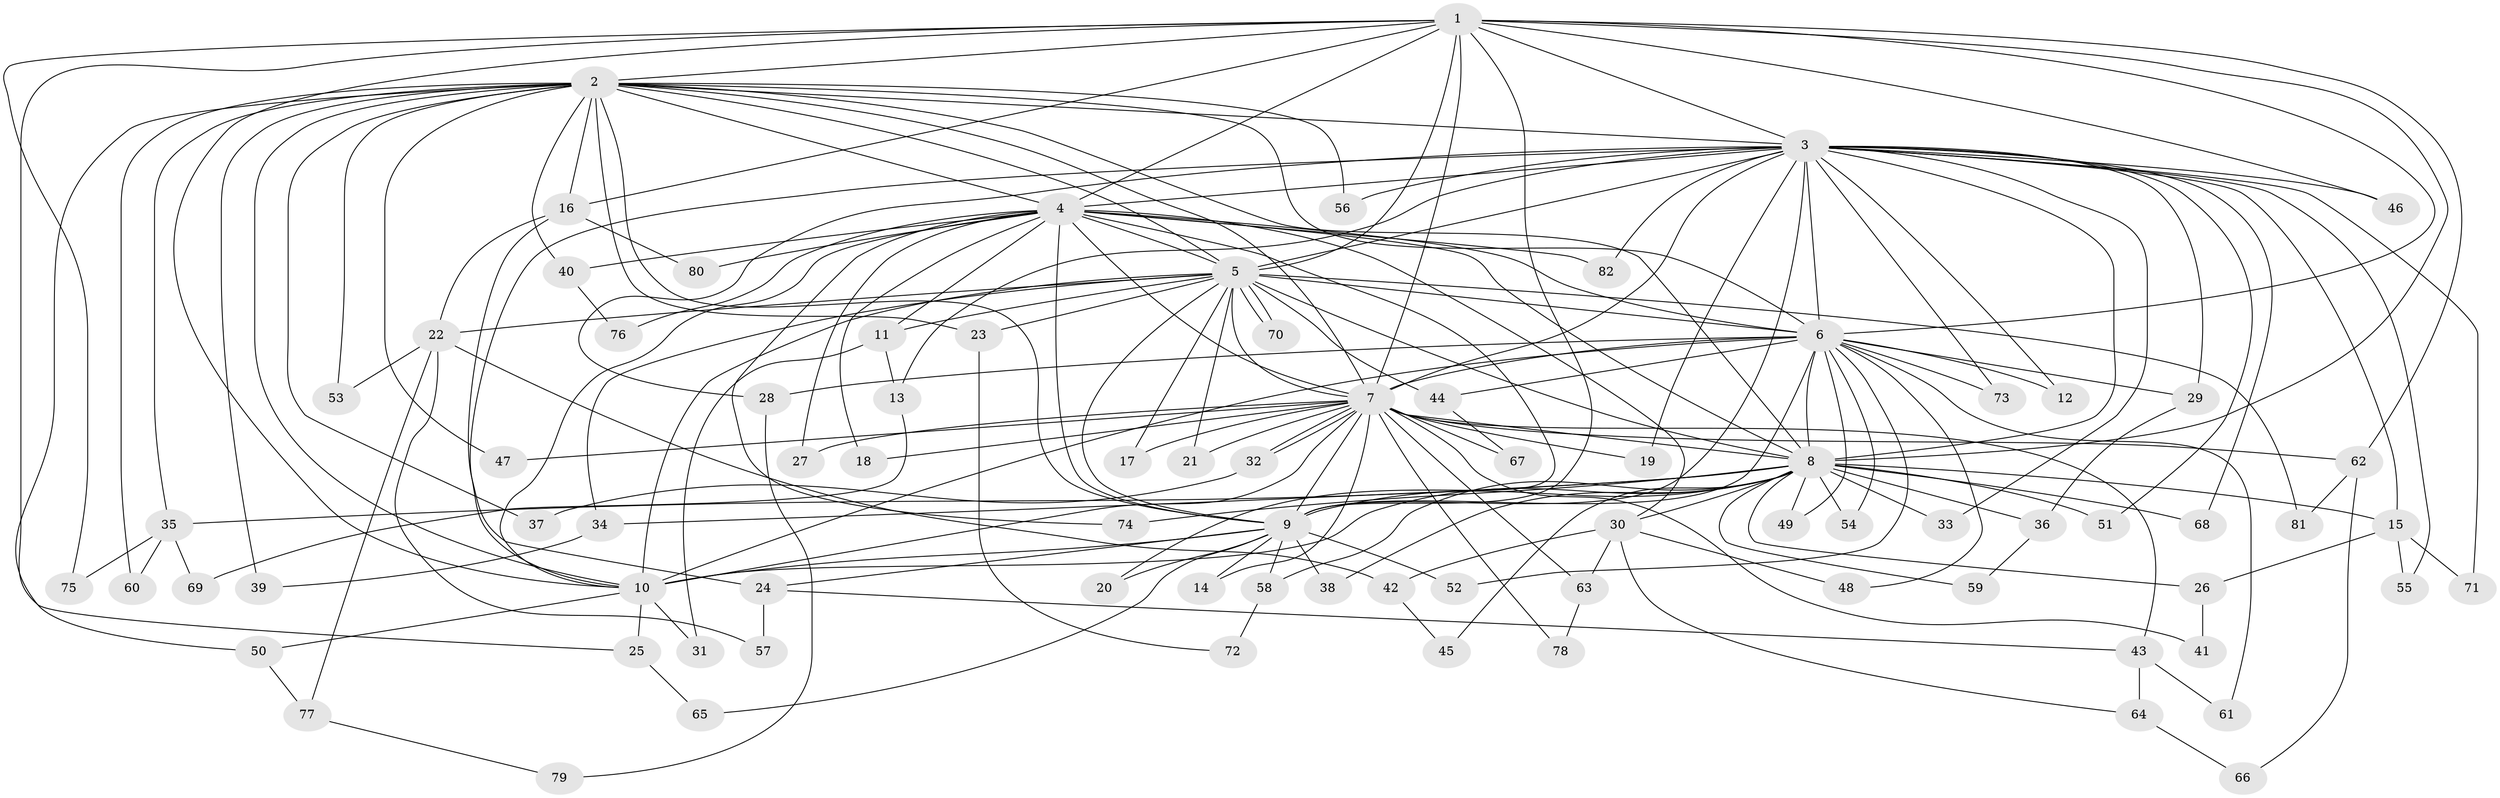// coarse degree distribution, {13: 0.015384615384615385, 19: 0.015384615384615385, 22: 0.015384615384615385, 17: 0.03076923076923077, 28: 0.015384615384615385, 21: 0.015384615384615385, 12: 0.015384615384615385, 11: 0.015384615384615385, 5: 0.046153846153846156, 2: 0.6153846153846154, 9: 0.015384615384615385, 4: 0.03076923076923077, 3: 0.13846153846153847, 7: 0.015384615384615385}
// Generated by graph-tools (version 1.1) at 2025/41/03/06/25 10:41:36]
// undirected, 82 vertices, 189 edges
graph export_dot {
graph [start="1"]
  node [color=gray90,style=filled];
  1;
  2;
  3;
  4;
  5;
  6;
  7;
  8;
  9;
  10;
  11;
  12;
  13;
  14;
  15;
  16;
  17;
  18;
  19;
  20;
  21;
  22;
  23;
  24;
  25;
  26;
  27;
  28;
  29;
  30;
  31;
  32;
  33;
  34;
  35;
  36;
  37;
  38;
  39;
  40;
  41;
  42;
  43;
  44;
  45;
  46;
  47;
  48;
  49;
  50;
  51;
  52;
  53;
  54;
  55;
  56;
  57;
  58;
  59;
  60;
  61;
  62;
  63;
  64;
  65;
  66;
  67;
  68;
  69;
  70;
  71;
  72;
  73;
  74;
  75;
  76;
  77;
  78;
  79;
  80;
  81;
  82;
  1 -- 2;
  1 -- 3;
  1 -- 4;
  1 -- 5;
  1 -- 6;
  1 -- 7;
  1 -- 8;
  1 -- 9;
  1 -- 10;
  1 -- 16;
  1 -- 25;
  1 -- 46;
  1 -- 62;
  1 -- 75;
  2 -- 3;
  2 -- 4;
  2 -- 5;
  2 -- 6;
  2 -- 7;
  2 -- 8;
  2 -- 9;
  2 -- 10;
  2 -- 16;
  2 -- 23;
  2 -- 35;
  2 -- 37;
  2 -- 39;
  2 -- 40;
  2 -- 47;
  2 -- 50;
  2 -- 53;
  2 -- 56;
  2 -- 60;
  3 -- 4;
  3 -- 5;
  3 -- 6;
  3 -- 7;
  3 -- 8;
  3 -- 9;
  3 -- 10;
  3 -- 12;
  3 -- 13;
  3 -- 15;
  3 -- 19;
  3 -- 28;
  3 -- 29;
  3 -- 33;
  3 -- 46;
  3 -- 51;
  3 -- 55;
  3 -- 56;
  3 -- 68;
  3 -- 71;
  3 -- 73;
  3 -- 82;
  4 -- 5;
  4 -- 6;
  4 -- 7;
  4 -- 8;
  4 -- 9;
  4 -- 10;
  4 -- 11;
  4 -- 18;
  4 -- 20;
  4 -- 27;
  4 -- 30;
  4 -- 40;
  4 -- 74;
  4 -- 76;
  4 -- 80;
  4 -- 82;
  5 -- 6;
  5 -- 7;
  5 -- 8;
  5 -- 9;
  5 -- 10;
  5 -- 11;
  5 -- 17;
  5 -- 21;
  5 -- 22;
  5 -- 23;
  5 -- 34;
  5 -- 44;
  5 -- 70;
  5 -- 70;
  5 -- 81;
  6 -- 7;
  6 -- 8;
  6 -- 9;
  6 -- 10;
  6 -- 12;
  6 -- 28;
  6 -- 29;
  6 -- 44;
  6 -- 48;
  6 -- 49;
  6 -- 52;
  6 -- 54;
  6 -- 61;
  6 -- 73;
  7 -- 8;
  7 -- 9;
  7 -- 10;
  7 -- 14;
  7 -- 17;
  7 -- 18;
  7 -- 19;
  7 -- 21;
  7 -- 27;
  7 -- 32;
  7 -- 32;
  7 -- 41;
  7 -- 43;
  7 -- 47;
  7 -- 62;
  7 -- 63;
  7 -- 67;
  7 -- 78;
  8 -- 9;
  8 -- 10;
  8 -- 15;
  8 -- 26;
  8 -- 30;
  8 -- 33;
  8 -- 34;
  8 -- 35;
  8 -- 36;
  8 -- 38;
  8 -- 45;
  8 -- 49;
  8 -- 51;
  8 -- 54;
  8 -- 58;
  8 -- 59;
  8 -- 68;
  8 -- 74;
  9 -- 10;
  9 -- 14;
  9 -- 20;
  9 -- 24;
  9 -- 38;
  9 -- 52;
  9 -- 58;
  9 -- 65;
  10 -- 25;
  10 -- 31;
  10 -- 50;
  11 -- 13;
  11 -- 31;
  13 -- 69;
  15 -- 26;
  15 -- 55;
  15 -- 71;
  16 -- 22;
  16 -- 24;
  16 -- 80;
  22 -- 42;
  22 -- 53;
  22 -- 57;
  22 -- 77;
  23 -- 72;
  24 -- 43;
  24 -- 57;
  25 -- 65;
  26 -- 41;
  28 -- 79;
  29 -- 36;
  30 -- 42;
  30 -- 48;
  30 -- 63;
  30 -- 64;
  32 -- 37;
  34 -- 39;
  35 -- 60;
  35 -- 69;
  35 -- 75;
  36 -- 59;
  40 -- 76;
  42 -- 45;
  43 -- 61;
  43 -- 64;
  44 -- 67;
  50 -- 77;
  58 -- 72;
  62 -- 66;
  62 -- 81;
  63 -- 78;
  64 -- 66;
  77 -- 79;
}
